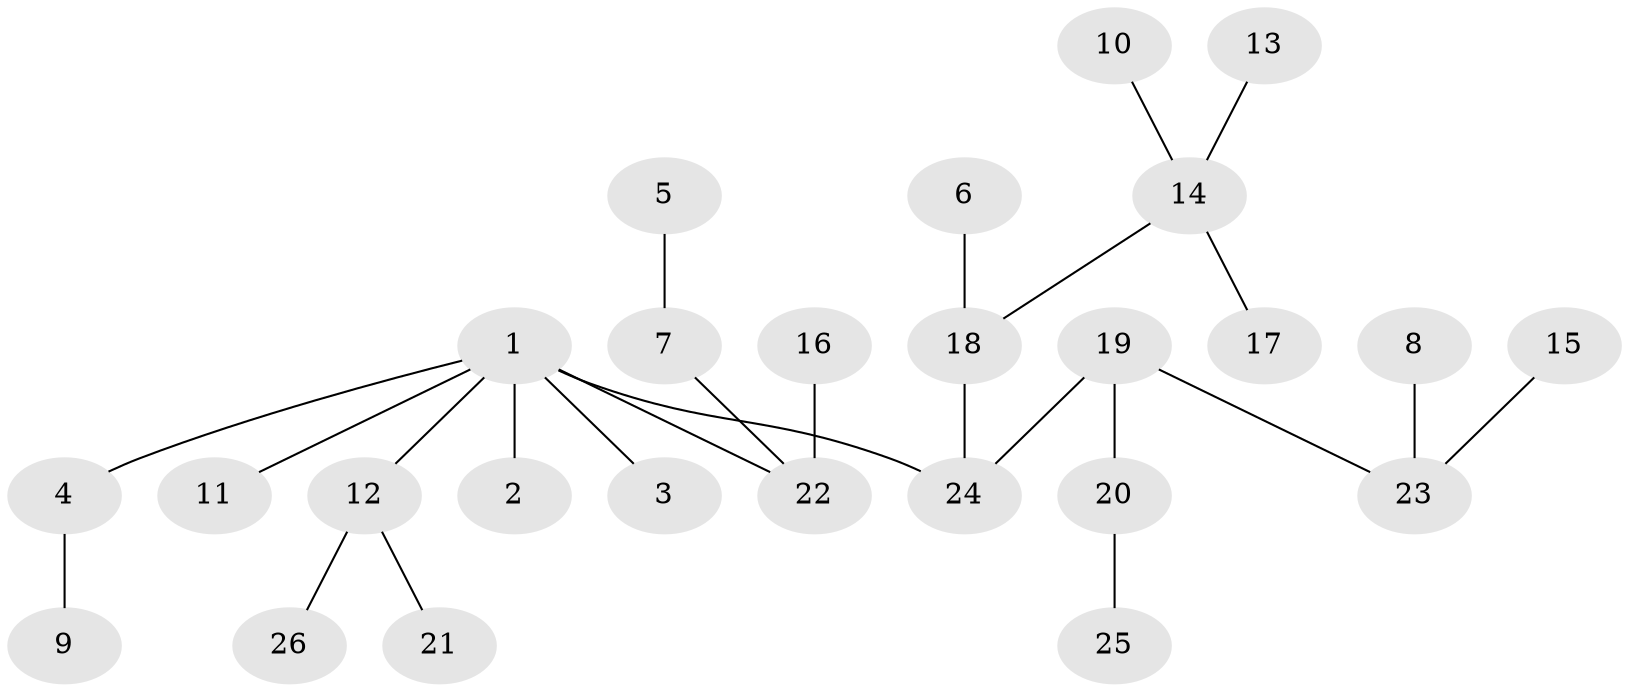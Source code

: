 // original degree distribution, {3: 0.09803921568627451, 4: 0.11764705882352941, 5: 0.0392156862745098, 1: 0.49019607843137253, 2: 0.2549019607843137}
// Generated by graph-tools (version 1.1) at 2025/26/03/09/25 03:26:30]
// undirected, 26 vertices, 25 edges
graph export_dot {
graph [start="1"]
  node [color=gray90,style=filled];
  1;
  2;
  3;
  4;
  5;
  6;
  7;
  8;
  9;
  10;
  11;
  12;
  13;
  14;
  15;
  16;
  17;
  18;
  19;
  20;
  21;
  22;
  23;
  24;
  25;
  26;
  1 -- 2 [weight=1.0];
  1 -- 3 [weight=1.0];
  1 -- 4 [weight=1.0];
  1 -- 11 [weight=1.0];
  1 -- 12 [weight=1.0];
  1 -- 22 [weight=1.0];
  1 -- 24 [weight=1.0];
  4 -- 9 [weight=1.0];
  5 -- 7 [weight=1.0];
  6 -- 18 [weight=1.0];
  7 -- 22 [weight=1.0];
  8 -- 23 [weight=1.0];
  10 -- 14 [weight=1.0];
  12 -- 21 [weight=1.0];
  12 -- 26 [weight=1.0];
  13 -- 14 [weight=1.0];
  14 -- 17 [weight=1.0];
  14 -- 18 [weight=1.0];
  15 -- 23 [weight=1.0];
  16 -- 22 [weight=1.0];
  18 -- 24 [weight=1.0];
  19 -- 20 [weight=1.0];
  19 -- 23 [weight=1.0];
  19 -- 24 [weight=1.0];
  20 -- 25 [weight=1.0];
}
